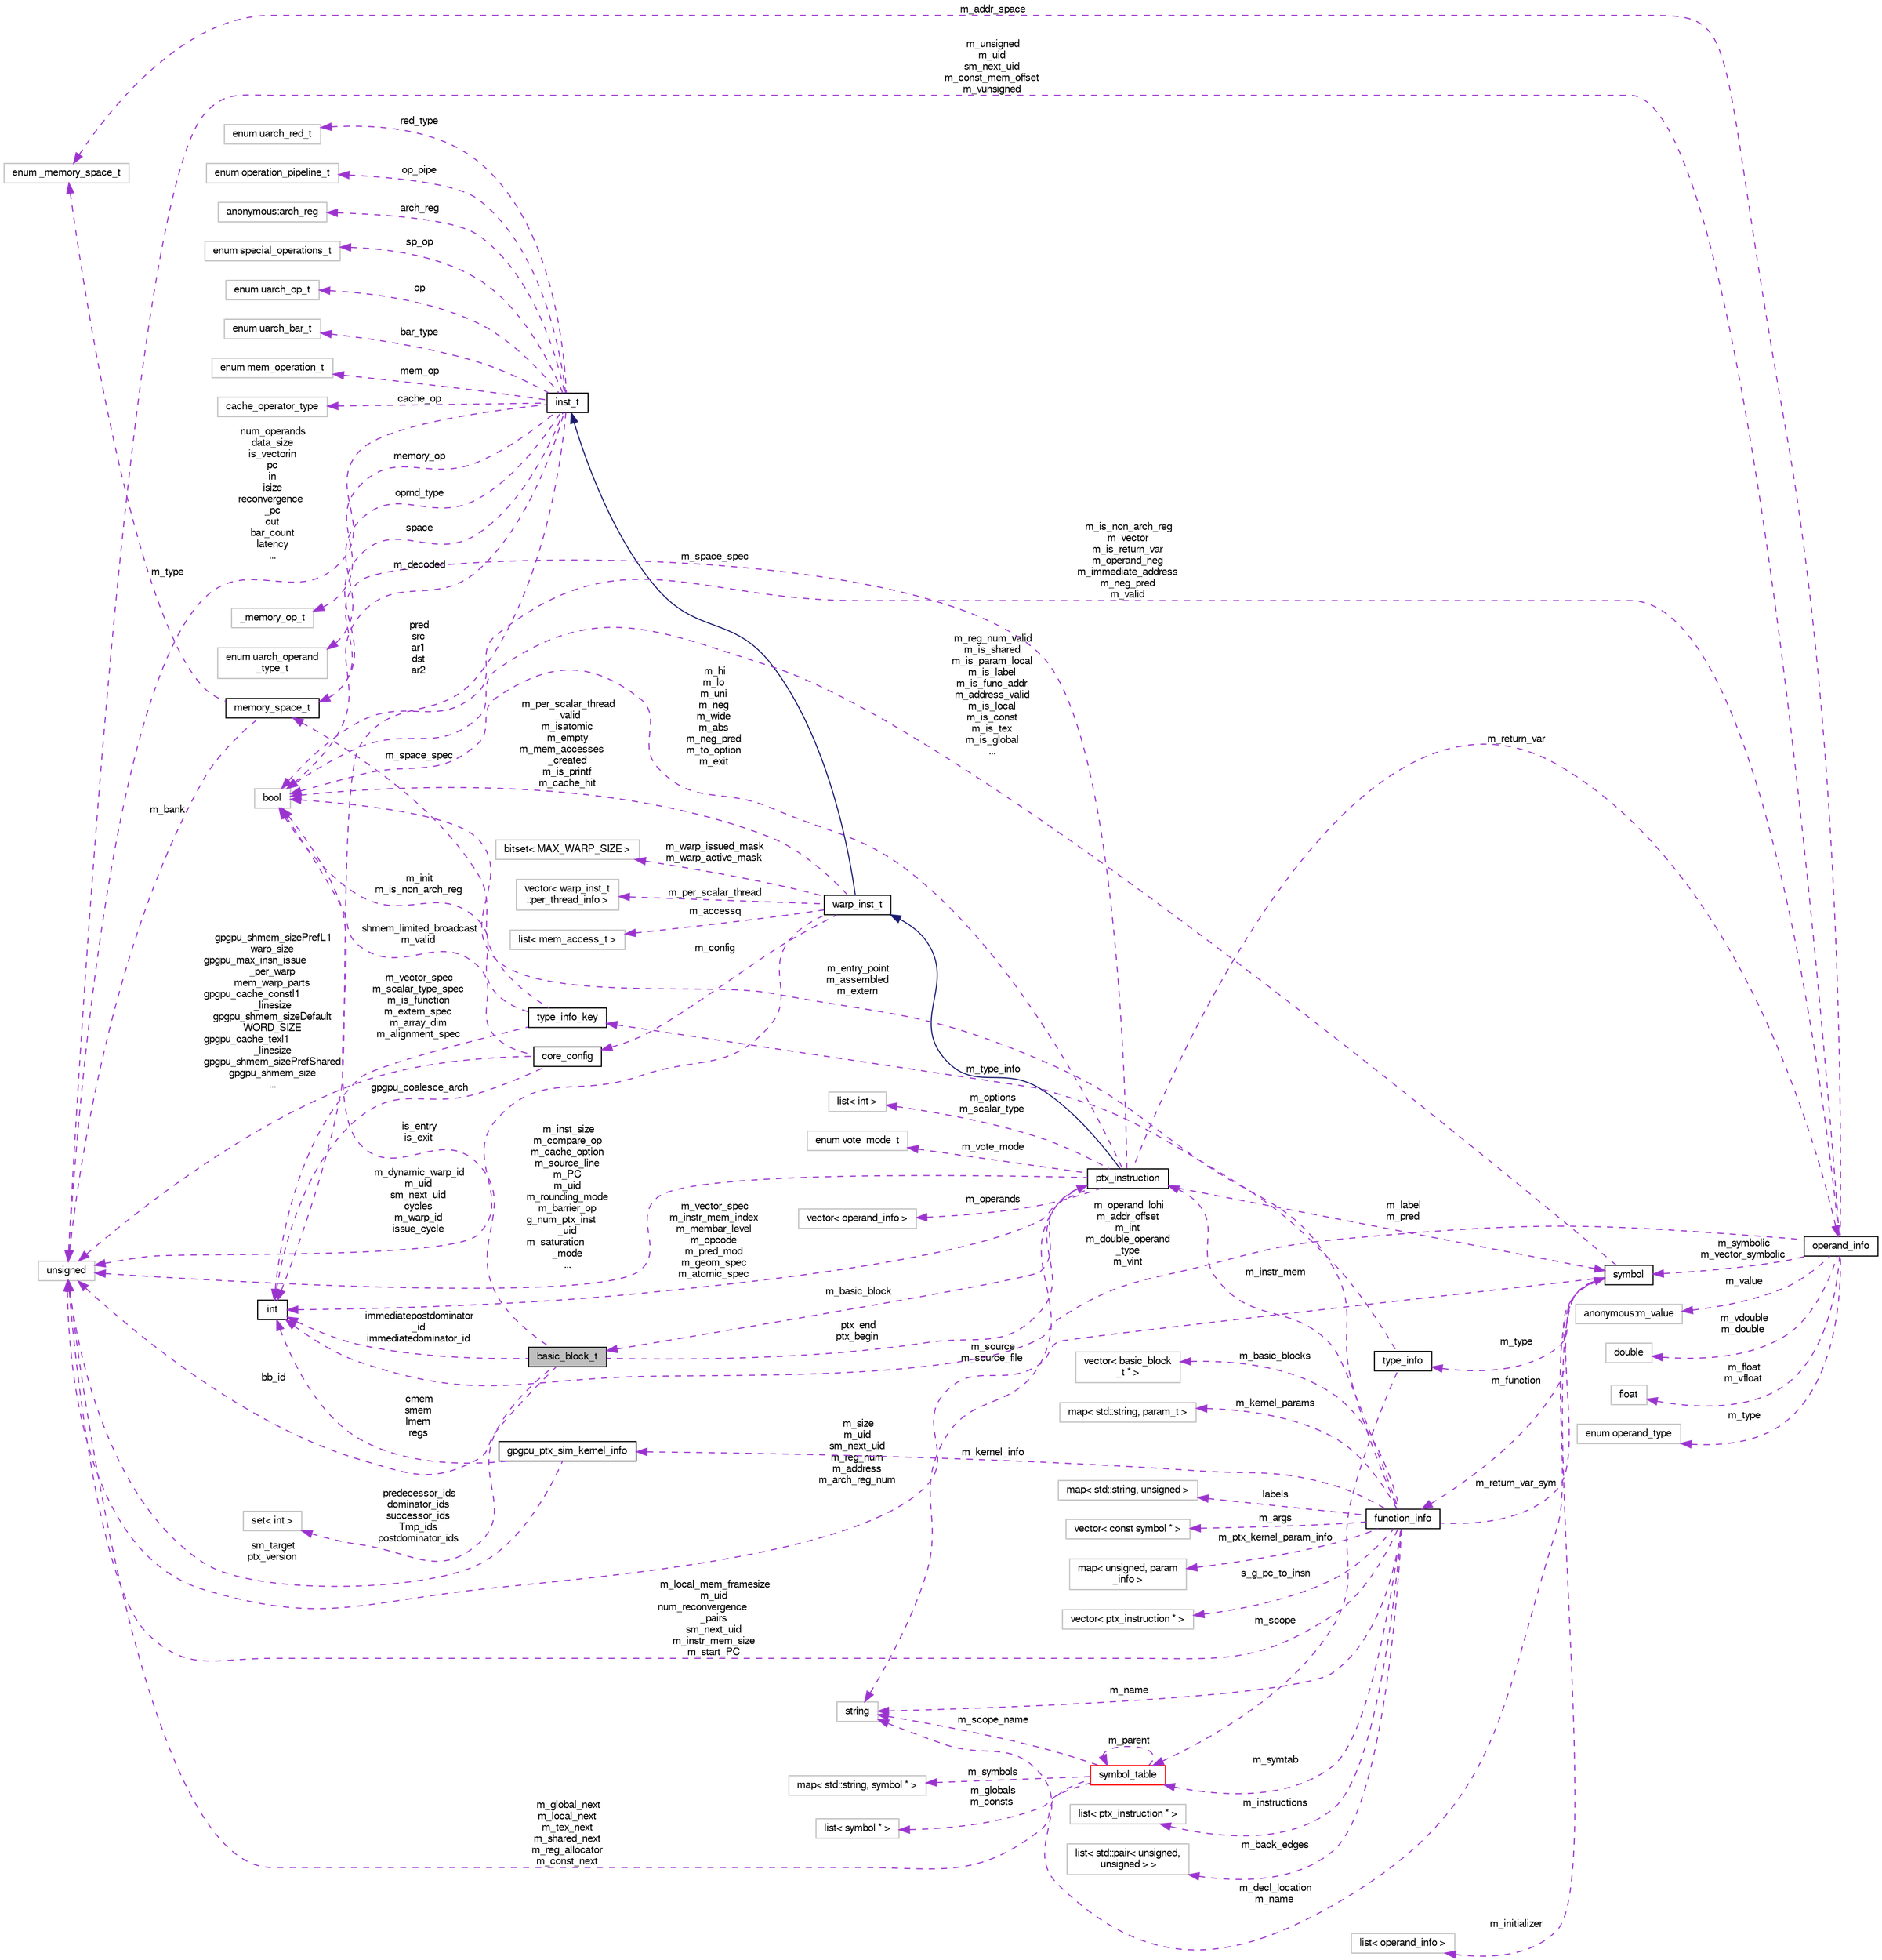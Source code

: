 digraph "basic_block_t"
{
  bgcolor="transparent";
  edge [fontname="FreeSans",fontsize="10",labelfontname="FreeSans",labelfontsize="10"];
  node [fontname="FreeSans",fontsize="10",shape=record];
  rankdir="LR";
  Node1 [label="basic_block_t",height=0.2,width=0.4,color="black", fillcolor="grey75", style="filled", fontcolor="black"];
  Node2 -> Node1 [dir="back",color="darkorchid3",fontsize="10",style="dashed",label=" predecessor_ids\ndominator_ids\nsuccessor_ids\nTmp_ids\npostdominator_ids" ,fontname="FreeSans"];
  Node2 [label="set\< int \>",height=0.2,width=0.4,color="grey75"];
  Node3 -> Node1 [dir="back",color="darkorchid3",fontsize="10",style="dashed",label=" ptx_end\nptx_begin" ,fontname="FreeSans"];
  Node3 [label="ptx_instruction",height=0.2,width=0.4,color="black",URL="$classptx__instruction.html"];
  Node4 -> Node3 [dir="back",color="midnightblue",fontsize="10",style="solid",fontname="FreeSans"];
  Node4 [label="warp_inst_t",height=0.2,width=0.4,color="black",URL="$classwarp__inst__t.html"];
  Node5 -> Node4 [dir="back",color="midnightblue",fontsize="10",style="solid",fontname="FreeSans"];
  Node5 [label="inst_t",height=0.2,width=0.4,color="black",URL="$classinst__t.html"];
  Node6 -> Node5 [dir="back",color="darkorchid3",fontsize="10",style="dashed",label=" arch_reg" ,fontname="FreeSans"];
  Node6 [label="anonymous:arch_reg",height=0.2,width=0.4,color="grey75"];
  Node7 -> Node5 [dir="back",color="darkorchid3",fontsize="10",style="dashed",label=" sp_op" ,fontname="FreeSans"];
  Node7 [label="enum special_operations_t",height=0.2,width=0.4,color="grey75"];
  Node8 -> Node5 [dir="back",color="darkorchid3",fontsize="10",style="dashed",label=" op" ,fontname="FreeSans"];
  Node8 [label="enum uarch_op_t",height=0.2,width=0.4,color="grey75"];
  Node9 -> Node5 [dir="back",color="darkorchid3",fontsize="10",style="dashed",label=" bar_type" ,fontname="FreeSans"];
  Node9 [label="enum uarch_bar_t",height=0.2,width=0.4,color="grey75"];
  Node10 -> Node5 [dir="back",color="darkorchid3",fontsize="10",style="dashed",label=" mem_op" ,fontname="FreeSans"];
  Node10 [label="enum mem_operation_t",height=0.2,width=0.4,color="grey75"];
  Node11 -> Node5 [dir="back",color="darkorchid3",fontsize="10",style="dashed",label=" cache_op" ,fontname="FreeSans"];
  Node11 [label="cache_operator_type",height=0.2,width=0.4,color="grey75"];
  Node12 -> Node5 [dir="back",color="darkorchid3",fontsize="10",style="dashed",label=" space" ,fontname="FreeSans"];
  Node12 [label="memory_space_t",height=0.2,width=0.4,color="black",URL="$classmemory__space__t.html"];
  Node13 -> Node12 [dir="back",color="darkorchid3",fontsize="10",style="dashed",label=" m_type" ,fontname="FreeSans"];
  Node13 [label="enum _memory_space_t",height=0.2,width=0.4,color="grey75"];
  Node14 -> Node12 [dir="back",color="darkorchid3",fontsize="10",style="dashed",label=" m_bank" ,fontname="FreeSans"];
  Node14 [label="unsigned",height=0.2,width=0.4,color="grey75"];
  Node15 -> Node5 [dir="back",color="darkorchid3",fontsize="10",style="dashed",label=" pred\nsrc\nar1\ndst\nar2" ,fontname="FreeSans"];
  Node15 [label="int",height=0.2,width=0.4,color="black",URL="$classint.html"];
  Node16 -> Node5 [dir="back",color="darkorchid3",fontsize="10",style="dashed",label=" memory_op" ,fontname="FreeSans"];
  Node16 [label="_memory_op_t",height=0.2,width=0.4,color="grey75"];
  Node17 -> Node5 [dir="back",color="darkorchid3",fontsize="10",style="dashed",label=" m_decoded" ,fontname="FreeSans"];
  Node17 [label="bool",height=0.2,width=0.4,color="grey75"];
  Node18 -> Node5 [dir="back",color="darkorchid3",fontsize="10",style="dashed",label=" oprnd_type" ,fontname="FreeSans"];
  Node18 [label="enum uarch_operand\l_type_t",height=0.2,width=0.4,color="grey75"];
  Node19 -> Node5 [dir="back",color="darkorchid3",fontsize="10",style="dashed",label=" red_type" ,fontname="FreeSans"];
  Node19 [label="enum uarch_red_t",height=0.2,width=0.4,color="grey75"];
  Node14 -> Node5 [dir="back",color="darkorchid3",fontsize="10",style="dashed",label=" num_operands\ndata_size\nis_vectorin\npc\nin\nisize\nreconvergence\l_pc\nout\nbar_count\nlatency\n..." ,fontname="FreeSans"];
  Node20 -> Node5 [dir="back",color="darkorchid3",fontsize="10",style="dashed",label=" op_pipe" ,fontname="FreeSans"];
  Node20 [label="enum operation_pipeline_t",height=0.2,width=0.4,color="grey75"];
  Node21 -> Node4 [dir="back",color="darkorchid3",fontsize="10",style="dashed",label=" m_warp_issued_mask\nm_warp_active_mask" ,fontname="FreeSans"];
  Node21 [label="bitset\< MAX_WARP_SIZE \>",height=0.2,width=0.4,color="grey75"];
  Node22 -> Node4 [dir="back",color="darkorchid3",fontsize="10",style="dashed",label=" m_per_scalar_thread" ,fontname="FreeSans"];
  Node22 [label="vector\< warp_inst_t\l::per_thread_info \>",height=0.2,width=0.4,color="grey75"];
  Node23 -> Node4 [dir="back",color="darkorchid3",fontsize="10",style="dashed",label=" m_accessq" ,fontname="FreeSans"];
  Node23 [label="list\< mem_access_t \>",height=0.2,width=0.4,color="grey75"];
  Node24 -> Node4 [dir="back",color="darkorchid3",fontsize="10",style="dashed",label=" m_config" ,fontname="FreeSans"];
  Node24 [label="core_config",height=0.2,width=0.4,color="black",URL="$structcore__config.html"];
  Node15 -> Node24 [dir="back",color="darkorchid3",fontsize="10",style="dashed",label=" gpgpu_coalesce_arch" ,fontname="FreeSans"];
  Node17 -> Node24 [dir="back",color="darkorchid3",fontsize="10",style="dashed",label=" shmem_limited_broadcast\nm_valid" ,fontname="FreeSans"];
  Node14 -> Node24 [dir="back",color="darkorchid3",fontsize="10",style="dashed",label=" gpgpu_shmem_sizePrefL1\nwarp_size\ngpgpu_max_insn_issue\l_per_warp\nmem_warp_parts\ngpgpu_cache_constl1\l_linesize\ngpgpu_shmem_sizeDefault\nWORD_SIZE\ngpgpu_cache_texl1\l_linesize\ngpgpu_shmem_sizePrefShared\ngpgpu_shmem_size\n..." ,fontname="FreeSans"];
  Node17 -> Node4 [dir="back",color="darkorchid3",fontsize="10",style="dashed",label=" m_per_scalar_thread\l_valid\nm_isatomic\nm_empty\nm_mem_accesses\l_created\nm_is_printf\nm_cache_hit" ,fontname="FreeSans"];
  Node14 -> Node4 [dir="back",color="darkorchid3",fontsize="10",style="dashed",label=" m_dynamic_warp_id\nm_uid\nsm_next_uid\ncycles\nm_warp_id\nissue_cycle" ,fontname="FreeSans"];
  Node1 -> Node3 [dir="back",color="darkorchid3",fontsize="10",style="dashed",label=" m_basic_block" ,fontname="FreeSans"];
  Node25 -> Node3 [dir="back",color="darkorchid3",fontsize="10",style="dashed",label=" m_options\nm_scalar_type" ,fontname="FreeSans"];
  Node25 [label="list\< int \>",height=0.2,width=0.4,color="grey75"];
  Node12 -> Node3 [dir="back",color="darkorchid3",fontsize="10",style="dashed",label=" m_space_spec" ,fontname="FreeSans"];
  Node26 -> Node3 [dir="back",color="darkorchid3",fontsize="10",style="dashed",label=" m_vote_mode" ,fontname="FreeSans"];
  Node26 [label="enum vote_mode_t",height=0.2,width=0.4,color="grey75"];
  Node27 -> Node3 [dir="back",color="darkorchid3",fontsize="10",style="dashed",label=" m_return_var" ,fontname="FreeSans"];
  Node27 [label="operand_info",height=0.2,width=0.4,color="black",URL="$classoperand__info.html"];
  Node28 -> Node27 [dir="back",color="darkorchid3",fontsize="10",style="dashed",label=" m_value" ,fontname="FreeSans"];
  Node28 [label="anonymous:m_value",height=0.2,width=0.4,color="grey75"];
  Node29 -> Node27 [dir="back",color="darkorchid3",fontsize="10",style="dashed",label=" m_vdouble\nm_double" ,fontname="FreeSans"];
  Node29 [label="double",height=0.2,width=0.4,color="grey75"];
  Node30 -> Node27 [dir="back",color="darkorchid3",fontsize="10",style="dashed",label=" m_float\nm_vfloat" ,fontname="FreeSans"];
  Node30 [label="float",height=0.2,width=0.4,color="grey75"];
  Node13 -> Node27 [dir="back",color="darkorchid3",fontsize="10",style="dashed",label=" m_addr_space" ,fontname="FreeSans"];
  Node31 -> Node27 [dir="back",color="darkorchid3",fontsize="10",style="dashed",label=" m_symbolic\nm_vector_symbolic" ,fontname="FreeSans"];
  Node31 [label="symbol",height=0.2,width=0.4,color="black",URL="$classsymbol.html"];
  Node32 -> Node31 [dir="back",color="darkorchid3",fontsize="10",style="dashed",label=" m_type" ,fontname="FreeSans"];
  Node32 [label="type_info",height=0.2,width=0.4,color="black",URL="$classtype__info.html"];
  Node33 -> Node32 [dir="back",color="darkorchid3",fontsize="10",style="dashed",label=" m_scope" ,fontname="FreeSans"];
  Node33 [label="symbol_table",height=0.2,width=0.4,color="red",URL="$classsymbol__table.html"];
  Node34 -> Node33 [dir="back",color="darkorchid3",fontsize="10",style="dashed",label=" m_symbols" ,fontname="FreeSans"];
  Node34 [label="map\< std::string, symbol * \>",height=0.2,width=0.4,color="grey75"];
  Node33 -> Node33 [dir="back",color="darkorchid3",fontsize="10",style="dashed",label=" m_parent" ,fontname="FreeSans"];
  Node35 -> Node33 [dir="back",color="darkorchid3",fontsize="10",style="dashed",label=" m_globals\nm_consts" ,fontname="FreeSans"];
  Node35 [label="list\< symbol * \>",height=0.2,width=0.4,color="grey75"];
  Node38 -> Node33 [dir="back",color="darkorchid3",fontsize="10",style="dashed",label=" m_scope_name" ,fontname="FreeSans"];
  Node38 [label="string",height=0.2,width=0.4,color="grey75"];
  Node14 -> Node33 [dir="back",color="darkorchid3",fontsize="10",style="dashed",label=" m_global_next\nm_local_next\nm_tex_next\nm_shared_next\nm_reg_allocator\nm_const_next" ,fontname="FreeSans"];
  Node41 -> Node32 [dir="back",color="darkorchid3",fontsize="10",style="dashed",label=" m_type_info" ,fontname="FreeSans"];
  Node41 [label="type_info_key",height=0.2,width=0.4,color="black",URL="$classtype__info__key.html"];
  Node12 -> Node41 [dir="back",color="darkorchid3",fontsize="10",style="dashed",label=" m_space_spec" ,fontname="FreeSans"];
  Node15 -> Node41 [dir="back",color="darkorchid3",fontsize="10",style="dashed",label=" m_vector_spec\nm_scalar_type_spec\nm_is_function\nm_extern_spec\nm_array_dim\nm_alignment_spec" ,fontname="FreeSans"];
  Node17 -> Node41 [dir="back",color="darkorchid3",fontsize="10",style="dashed",label=" m_init\nm_is_non_arch_reg" ,fontname="FreeSans"];
  Node17 -> Node31 [dir="back",color="darkorchid3",fontsize="10",style="dashed",label=" m_reg_num_valid\nm_is_shared\nm_is_param_local\nm_is_label\nm_is_func_addr\nm_address_valid\nm_is_local\nm_is_const\nm_is_tex\nm_is_global\n..." ,fontname="FreeSans"];
  Node38 -> Node31 [dir="back",color="darkorchid3",fontsize="10",style="dashed",label=" m_decl_location\nm_name" ,fontname="FreeSans"];
  Node42 -> Node31 [dir="back",color="darkorchid3",fontsize="10",style="dashed",label=" m_function" ,fontname="FreeSans"];
  Node42 [label="function_info",height=0.2,width=0.4,color="black",URL="$classfunction__info.html"];
  Node33 -> Node42 [dir="back",color="darkorchid3",fontsize="10",style="dashed",label=" m_symtab" ,fontname="FreeSans"];
  Node43 -> Node42 [dir="back",color="darkorchid3",fontsize="10",style="dashed",label=" m_kernel_params" ,fontname="FreeSans"];
  Node43 [label="map\< std::string, param_t \>",height=0.2,width=0.4,color="grey75"];
  Node44 -> Node42 [dir="back",color="darkorchid3",fontsize="10",style="dashed",label=" labels" ,fontname="FreeSans"];
  Node44 [label="map\< std::string, unsigned \>",height=0.2,width=0.4,color="grey75"];
  Node45 -> Node42 [dir="back",color="darkorchid3",fontsize="10",style="dashed",label=" m_args" ,fontname="FreeSans"];
  Node45 [label="vector\< const symbol * \>",height=0.2,width=0.4,color="grey75"];
  Node46 -> Node42 [dir="back",color="darkorchid3",fontsize="10",style="dashed",label=" m_ptx_kernel_param_info" ,fontname="FreeSans"];
  Node46 [label="map\< unsigned, param\l_info \>",height=0.2,width=0.4,color="grey75"];
  Node47 -> Node42 [dir="back",color="darkorchid3",fontsize="10",style="dashed",label=" s_g_pc_to_insn" ,fontname="FreeSans"];
  Node47 [label="vector\< ptx_instruction * \>",height=0.2,width=0.4,color="grey75"];
  Node48 -> Node42 [dir="back",color="darkorchid3",fontsize="10",style="dashed",label=" m_instructions" ,fontname="FreeSans"];
  Node48 [label="list\< ptx_instruction * \>",height=0.2,width=0.4,color="grey75"];
  Node3 -> Node42 [dir="back",color="darkorchid3",fontsize="10",style="dashed",label=" m_instr_mem" ,fontname="FreeSans"];
  Node31 -> Node42 [dir="back",color="darkorchid3",fontsize="10",style="dashed",label=" m_return_var_sym" ,fontname="FreeSans"];
  Node38 -> Node42 [dir="back",color="darkorchid3",fontsize="10",style="dashed",label=" m_name" ,fontname="FreeSans"];
  Node17 -> Node42 [dir="back",color="darkorchid3",fontsize="10",style="dashed",label=" m_entry_point\nm_assembled\nm_extern" ,fontname="FreeSans"];
  Node49 -> Node42 [dir="back",color="darkorchid3",fontsize="10",style="dashed",label=" m_kernel_info" ,fontname="FreeSans"];
  Node49 [label="gpgpu_ptx_sim_kernel_info",height=0.2,width=0.4,color="black",URL="$structgpgpu__ptx__sim__kernel__info.html"];
  Node15 -> Node49 [dir="back",color="darkorchid3",fontsize="10",style="dashed",label=" cmem\nsmem\nlmem\nregs" ,fontname="FreeSans"];
  Node14 -> Node49 [dir="back",color="darkorchid3",fontsize="10",style="dashed",label=" sm_target\nptx_version" ,fontname="FreeSans"];
  Node50 -> Node42 [dir="back",color="darkorchid3",fontsize="10",style="dashed",label=" m_back_edges" ,fontname="FreeSans"];
  Node50 [label="list\< std::pair\< unsigned,\l unsigned \> \>",height=0.2,width=0.4,color="grey75"];
  Node14 -> Node42 [dir="back",color="darkorchid3",fontsize="10",style="dashed",label=" m_local_mem_framesize\nm_uid\nnum_reconvergence\l_pairs\nsm_next_uid\nm_instr_mem_size\nm_start_PC" ,fontname="FreeSans"];
  Node51 -> Node42 [dir="back",color="darkorchid3",fontsize="10",style="dashed",label=" m_basic_blocks" ,fontname="FreeSans"];
  Node51 [label="vector\< basic_block\l_t * \>",height=0.2,width=0.4,color="grey75"];
  Node52 -> Node31 [dir="back",color="darkorchid3",fontsize="10",style="dashed",label=" m_initializer" ,fontname="FreeSans"];
  Node52 [label="list\< operand_info \>",height=0.2,width=0.4,color="grey75"];
  Node14 -> Node31 [dir="back",color="darkorchid3",fontsize="10",style="dashed",label=" m_size\nm_uid\nsm_next_uid\nm_reg_num\nm_address\nm_arch_reg_num" ,fontname="FreeSans"];
  Node15 -> Node27 [dir="back",color="darkorchid3",fontsize="10",style="dashed",label=" m_operand_lohi\nm_addr_offset\nm_int\nm_double_operand\l_type\nm_vint" ,fontname="FreeSans"];
  Node17 -> Node27 [dir="back",color="darkorchid3",fontsize="10",style="dashed",label=" m_is_non_arch_reg\nm_vector\nm_is_return_var\nm_operand_neg\nm_immediate_address\nm_neg_pred\nm_valid" ,fontname="FreeSans"];
  Node53 -> Node27 [dir="back",color="darkorchid3",fontsize="10",style="dashed",label=" m_type" ,fontname="FreeSans"];
  Node53 [label="enum operand_type",height=0.2,width=0.4,color="grey75"];
  Node14 -> Node27 [dir="back",color="darkorchid3",fontsize="10",style="dashed",label=" m_unsigned\nm_uid\nsm_next_uid\nm_const_mem_offset\nm_vunsigned" ,fontname="FreeSans"];
  Node15 -> Node3 [dir="back",color="darkorchid3",fontsize="10",style="dashed",label=" m_vector_spec\nm_instr_mem_index\nm_membar_level\nm_opcode\nm_pred_mod\nm_geom_spec\nm_atomic_spec" ,fontname="FreeSans"];
  Node31 -> Node3 [dir="back",color="darkorchid3",fontsize="10",style="dashed",label=" m_label\nm_pred" ,fontname="FreeSans"];
  Node17 -> Node3 [dir="back",color="darkorchid3",fontsize="10",style="dashed",label=" m_hi\nm_lo\nm_uni\nm_neg\nm_wide\nm_abs\nm_neg_pred\nm_to_option\nm_exit" ,fontname="FreeSans"];
  Node38 -> Node3 [dir="back",color="darkorchid3",fontsize="10",style="dashed",label=" m_source\nm_source_file" ,fontname="FreeSans"];
  Node14 -> Node3 [dir="back",color="darkorchid3",fontsize="10",style="dashed",label=" m_inst_size\nm_compare_op\nm_cache_option\nm_source_line\nm_PC\nm_uid\nm_rounding_mode\nm_barrier_op\ng_num_ptx_inst\l_uid\nm_saturation\l_mode\n..." ,fontname="FreeSans"];
  Node54 -> Node3 [dir="back",color="darkorchid3",fontsize="10",style="dashed",label=" m_operands" ,fontname="FreeSans"];
  Node54 [label="vector\< operand_info \>",height=0.2,width=0.4,color="grey75"];
  Node15 -> Node1 [dir="back",color="darkorchid3",fontsize="10",style="dashed",label=" immediatepostdominator\l_id\nimmediatedominator_id" ,fontname="FreeSans"];
  Node17 -> Node1 [dir="back",color="darkorchid3",fontsize="10",style="dashed",label=" is_entry\nis_exit" ,fontname="FreeSans"];
  Node14 -> Node1 [dir="back",color="darkorchid3",fontsize="10",style="dashed",label=" bb_id" ,fontname="FreeSans"];
}
